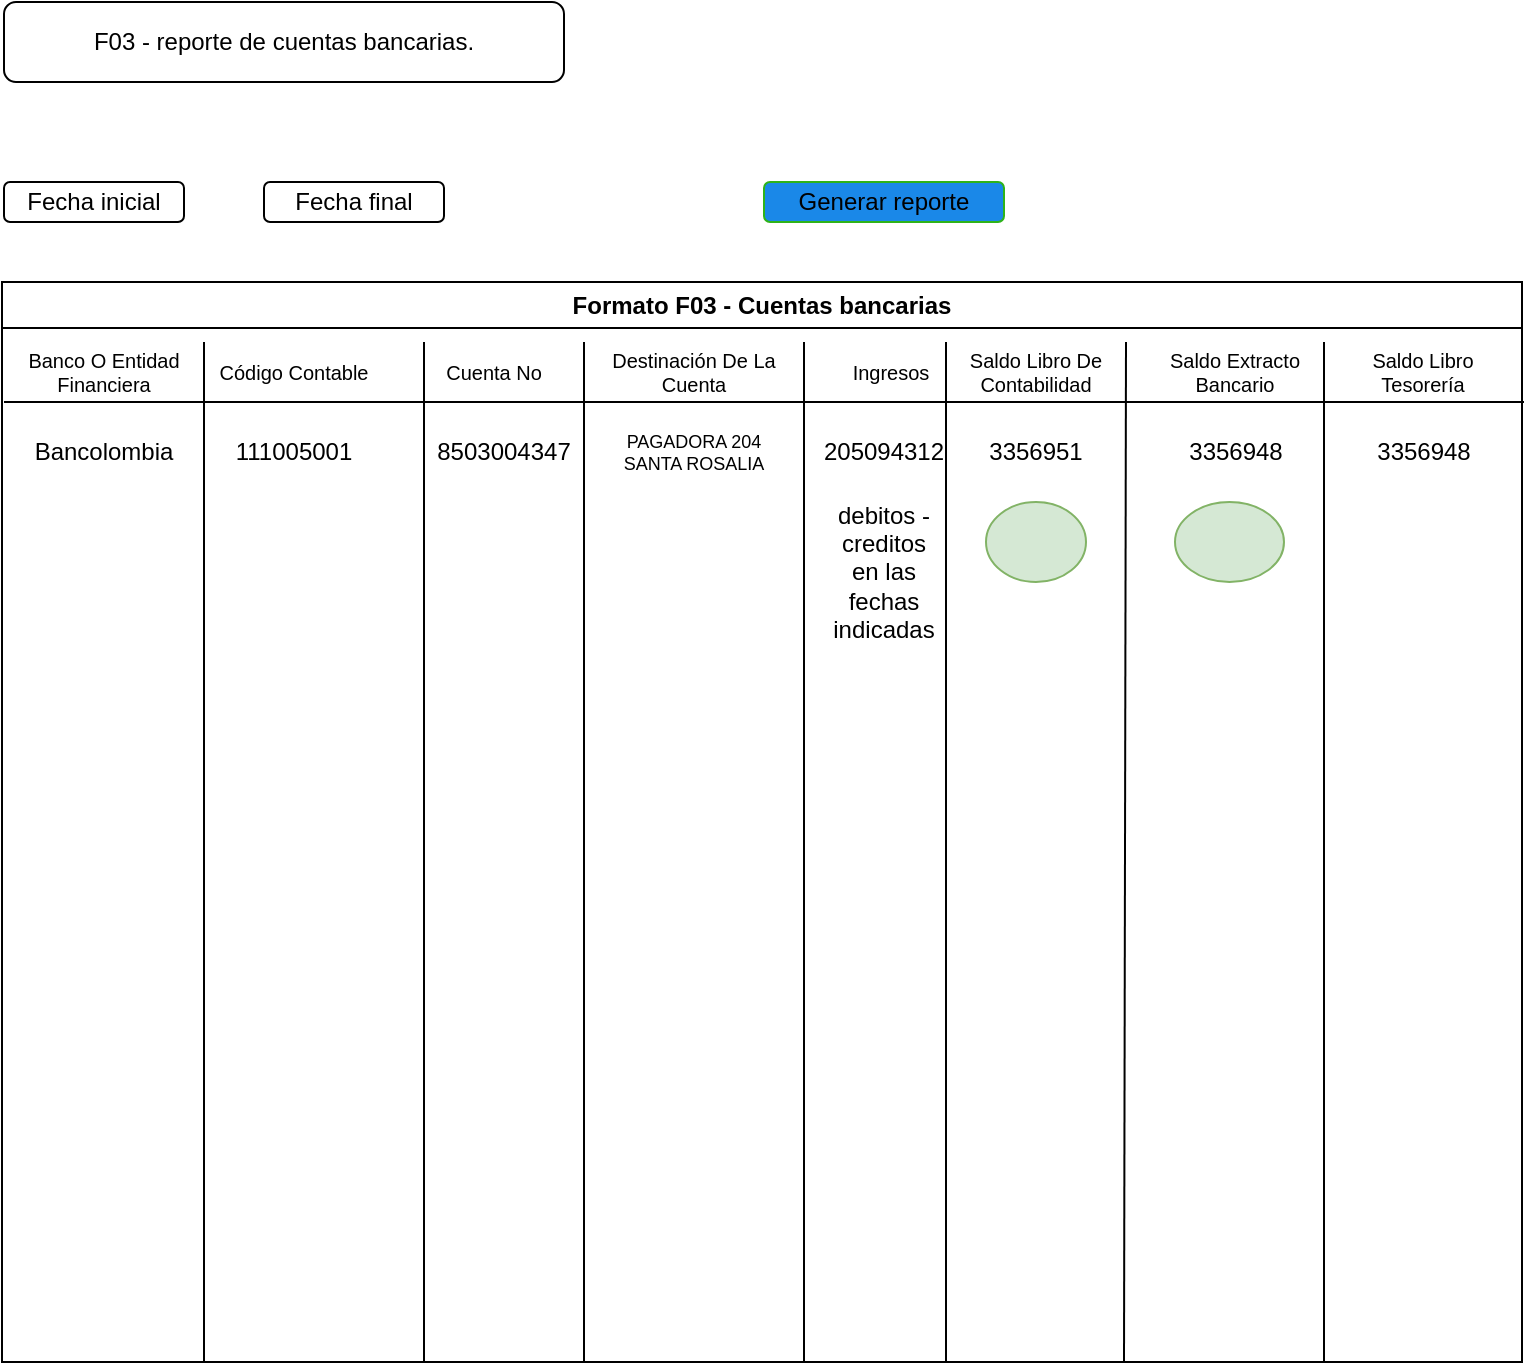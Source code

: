 <mxfile version="21.6.6" type="github">
  <diagram name="Página-1" id="lr3kAhzT1ss1wWY2xJLK">
    <mxGraphModel dx="1434" dy="792" grid="1" gridSize="10" guides="1" tooltips="1" connect="1" arrows="1" fold="1" page="1" pageScale="1" pageWidth="827" pageHeight="1169" math="0" shadow="0">
      <root>
        <mxCell id="0" />
        <mxCell id="1" parent="0" />
        <mxCell id="aVP3vMrV69iml3FKFdR7-1" value="" style="group" vertex="1" connectable="0" parent="1">
          <mxGeometry x="39" y="40" width="761" height="680" as="geometry" />
        </mxCell>
        <mxCell id="IuVCAA6UByhy66WbA-RG-21" value="" style="group" parent="aVP3vMrV69iml3FKFdR7-1" vertex="1" connectable="0">
          <mxGeometry width="761" height="680" as="geometry" />
        </mxCell>
        <mxCell id="IuVCAA6UByhy66WbA-RG-2" value="F03 - reporte de cuentas bancarias." style="rounded=1;whiteSpace=wrap;html=1;" parent="IuVCAA6UByhy66WbA-RG-21" vertex="1">
          <mxGeometry x="1" width="280" height="40" as="geometry" />
        </mxCell>
        <mxCell id="IuVCAA6UByhy66WbA-RG-4" value="Fecha inicial" style="rounded=1;whiteSpace=wrap;html=1;" parent="IuVCAA6UByhy66WbA-RG-21" vertex="1">
          <mxGeometry x="1" y="90" width="90" height="20" as="geometry" />
        </mxCell>
        <mxCell id="IuVCAA6UByhy66WbA-RG-5" value="Fecha final" style="rounded=1;whiteSpace=wrap;html=1;" parent="IuVCAA6UByhy66WbA-RG-21" vertex="1">
          <mxGeometry x="131" y="90" width="90" height="20" as="geometry" />
        </mxCell>
        <mxCell id="IuVCAA6UByhy66WbA-RG-6" value="Generar reporte" style="rounded=1;whiteSpace=wrap;html=1;fillColor=#1A88E8;strokeColor=#2EB319;" parent="IuVCAA6UByhy66WbA-RG-21" vertex="1">
          <mxGeometry x="381" y="90" width="120" height="20" as="geometry" />
        </mxCell>
        <mxCell id="IuVCAA6UByhy66WbA-RG-89" value="" style="group" parent="IuVCAA6UByhy66WbA-RG-21" vertex="1" connectable="0">
          <mxGeometry y="140" width="761" height="540" as="geometry" />
        </mxCell>
        <mxCell id="IuVCAA6UByhy66WbA-RG-8" value="Formato F03 - Cuentas bancarias" style="swimlane;whiteSpace=wrap;html=1;" parent="IuVCAA6UByhy66WbA-RG-89" vertex="1">
          <mxGeometry width="760" height="540" as="geometry" />
        </mxCell>
        <mxCell id="IuVCAA6UByhy66WbA-RG-31" value="" style="group" parent="IuVCAA6UByhy66WbA-RG-8" vertex="1" connectable="0">
          <mxGeometry x="1" y="30" width="749" height="510" as="geometry" />
        </mxCell>
        <mxCell id="IuVCAA6UByhy66WbA-RG-12" value="Banco O Entidad Financiera" style="text;html=1;strokeColor=none;fillColor=none;align=center;verticalAlign=middle;whiteSpace=wrap;rounded=0;strokeWidth=0;arcSize=10;fontSize=10;" parent="IuVCAA6UByhy66WbA-RG-31" vertex="1">
          <mxGeometry width="100" height="30" as="geometry" />
        </mxCell>
        <mxCell id="IuVCAA6UByhy66WbA-RG-13" value="Código Contable" style="text;html=1;strokeColor=none;fillColor=none;align=center;verticalAlign=middle;whiteSpace=wrap;rounded=0;strokeWidth=0;arcSize=10;fontSize=10;" parent="IuVCAA6UByhy66WbA-RG-31" vertex="1">
          <mxGeometry x="100" width="90" height="30" as="geometry" />
        </mxCell>
        <mxCell id="IuVCAA6UByhy66WbA-RG-14" value="Destinación De La Cuenta" style="text;html=1;strokeColor=none;fillColor=none;align=center;verticalAlign=middle;whiteSpace=wrap;rounded=0;strokeWidth=0;arcSize=10;fontSize=10;" parent="IuVCAA6UByhy66WbA-RG-31" vertex="1">
          <mxGeometry x="300" width="90" height="30" as="geometry" />
        </mxCell>
        <mxCell id="IuVCAA6UByhy66WbA-RG-15" value="Ingresos" style="text;html=1;strokeColor=none;fillColor=none;align=center;verticalAlign=middle;whiteSpace=wrap;rounded=0;strokeWidth=0;arcSize=10;fontSize=10;" parent="IuVCAA6UByhy66WbA-RG-31" vertex="1">
          <mxGeometry x="416" width="55" height="30" as="geometry" />
        </mxCell>
        <mxCell id="IuVCAA6UByhy66WbA-RG-16" value="Saldo Libro De Contabilidad" style="text;html=1;strokeColor=none;fillColor=none;align=center;verticalAlign=middle;whiteSpace=wrap;rounded=0;strokeWidth=0;arcSize=10;fontSize=10;" parent="IuVCAA6UByhy66WbA-RG-31" vertex="1">
          <mxGeometry x="471" width="90" height="30" as="geometry" />
        </mxCell>
        <mxCell id="IuVCAA6UByhy66WbA-RG-17" value="Saldo Extracto Bancario" style="text;html=1;strokeColor=none;fillColor=none;align=center;verticalAlign=middle;whiteSpace=wrap;rounded=0;strokeWidth=0;arcSize=10;fontSize=10;" parent="IuVCAA6UByhy66WbA-RG-31" vertex="1">
          <mxGeometry x="561" width="109" height="30" as="geometry" />
        </mxCell>
        <mxCell id="IuVCAA6UByhy66WbA-RG-20" value="Saldo Libro Tesorería" style="text;html=1;strokeColor=none;fillColor=none;align=center;verticalAlign=middle;whiteSpace=wrap;rounded=0;strokeWidth=0;arcSize=10;fontSize=10;" parent="IuVCAA6UByhy66WbA-RG-31" vertex="1">
          <mxGeometry x="670" width="79" height="30" as="geometry" />
        </mxCell>
        <mxCell id="IuVCAA6UByhy66WbA-RG-23" value="" style="endArrow=none;html=1;rounded=0;" parent="IuVCAA6UByhy66WbA-RG-31" edge="1">
          <mxGeometry width="50" height="50" relative="1" as="geometry">
            <mxPoint x="290" y="510" as="sourcePoint" />
            <mxPoint x="290" as="targetPoint" />
          </mxGeometry>
        </mxCell>
        <mxCell id="IuVCAA6UByhy66WbA-RG-24" value="" style="endArrow=none;html=1;rounded=0;" parent="IuVCAA6UByhy66WbA-RG-31" edge="1">
          <mxGeometry width="50" height="50" relative="1" as="geometry">
            <mxPoint x="400" y="510" as="sourcePoint" />
            <mxPoint x="400" as="targetPoint" />
          </mxGeometry>
        </mxCell>
        <mxCell id="IuVCAA6UByhy66WbA-RG-25" value="" style="endArrow=none;html=1;rounded=0;entryX=0;entryY=0;entryDx=0;entryDy=0;" parent="IuVCAA6UByhy66WbA-RG-31" target="IuVCAA6UByhy66WbA-RG-16" edge="1">
          <mxGeometry width="50" height="50" relative="1" as="geometry">
            <mxPoint x="471" y="510" as="sourcePoint" />
            <mxPoint x="420" as="targetPoint" />
          </mxGeometry>
        </mxCell>
        <mxCell id="IuVCAA6UByhy66WbA-RG-26" value="" style="endArrow=none;html=1;rounded=0;entryX=0;entryY=0;entryDx=0;entryDy=0;" parent="IuVCAA6UByhy66WbA-RG-31" target="IuVCAA6UByhy66WbA-RG-17" edge="1">
          <mxGeometry width="50" height="50" relative="1" as="geometry">
            <mxPoint x="560" y="510" as="sourcePoint" />
            <mxPoint x="521" as="targetPoint" />
          </mxGeometry>
        </mxCell>
        <mxCell id="IuVCAA6UByhy66WbA-RG-27" value="" style="endArrow=none;html=1;rounded=0;" parent="IuVCAA6UByhy66WbA-RG-31" edge="1">
          <mxGeometry width="50" height="50" relative="1" as="geometry">
            <mxPoint x="660" y="510" as="sourcePoint" />
            <mxPoint x="660" as="targetPoint" />
          </mxGeometry>
        </mxCell>
        <mxCell id="IuVCAA6UByhy66WbA-RG-32" value="Bancolombia" style="text;html=1;strokeColor=none;fillColor=none;align=center;verticalAlign=middle;whiteSpace=wrap;rounded=0;" parent="IuVCAA6UByhy66WbA-RG-31" vertex="1">
          <mxGeometry x="20" y="40" width="60" height="30" as="geometry" />
        </mxCell>
        <mxCell id="IuVCAA6UByhy66WbA-RG-54" value="111005001" style="text;html=1;strokeColor=none;fillColor=none;align=center;verticalAlign=middle;whiteSpace=wrap;rounded=0;" parent="IuVCAA6UByhy66WbA-RG-31" vertex="1">
          <mxGeometry x="115" y="40" width="60" height="30" as="geometry" />
        </mxCell>
        <mxCell id="IuVCAA6UByhy66WbA-RG-58" value="PAGADORA 204 SANTA ROSALIA" style="text;html=1;strokeColor=none;fillColor=none;align=center;verticalAlign=middle;whiteSpace=wrap;rounded=0;fontSize=9;" parent="IuVCAA6UByhy66WbA-RG-31" vertex="1">
          <mxGeometry x="300" y="40" width="90" height="30" as="geometry" />
        </mxCell>
        <mxCell id="IuVCAA6UByhy66WbA-RG-57" value="205094312" style="text;html=1;strokeColor=none;fillColor=none;align=center;verticalAlign=middle;whiteSpace=wrap;rounded=0;" parent="IuVCAA6UByhy66WbA-RG-31" vertex="1">
          <mxGeometry x="410" y="40" width="60" height="30" as="geometry" />
        </mxCell>
        <mxCell id="IuVCAA6UByhy66WbA-RG-56" value="3356951" style="text;html=1;strokeColor=none;fillColor=none;align=center;verticalAlign=middle;whiteSpace=wrap;rounded=0;" parent="IuVCAA6UByhy66WbA-RG-31" vertex="1">
          <mxGeometry x="486" y="40" width="60" height="30" as="geometry" />
        </mxCell>
        <mxCell id="IuVCAA6UByhy66WbA-RG-55" value="3356948" style="text;html=1;strokeColor=none;fillColor=none;align=center;verticalAlign=middle;whiteSpace=wrap;rounded=0;" parent="IuVCAA6UByhy66WbA-RG-31" vertex="1">
          <mxGeometry x="585.5" y="40" width="60" height="30" as="geometry" />
        </mxCell>
        <mxCell id="IuVCAA6UByhy66WbA-RG-59" value="3356948" style="text;html=1;strokeColor=none;fillColor=none;align=center;verticalAlign=middle;whiteSpace=wrap;rounded=0;" parent="IuVCAA6UByhy66WbA-RG-31" vertex="1">
          <mxGeometry x="679.5" y="40" width="60" height="30" as="geometry" />
        </mxCell>
        <mxCell id="IuVCAA6UByhy66WbA-RG-60" value="Cuenta No" style="text;html=1;strokeColor=none;fillColor=none;align=center;verticalAlign=middle;whiteSpace=wrap;rounded=0;strokeWidth=0;arcSize=10;fontSize=10;" parent="IuVCAA6UByhy66WbA-RG-31" vertex="1">
          <mxGeometry x="210" width="70" height="30" as="geometry" />
        </mxCell>
        <mxCell id="IuVCAA6UByhy66WbA-RG-61" value="" style="endArrow=none;html=1;rounded=0;entryX=1;entryY=0;entryDx=0;entryDy=0;" parent="IuVCAA6UByhy66WbA-RG-31" edge="1">
          <mxGeometry width="50" height="50" relative="1" as="geometry">
            <mxPoint x="210" y="510" as="sourcePoint" />
            <mxPoint x="210" as="targetPoint" />
            <Array as="points">
              <mxPoint x="210" y="260" />
            </Array>
          </mxGeometry>
        </mxCell>
        <mxCell id="IuVCAA6UByhy66WbA-RG-62" value="8503004347" style="text;html=1;strokeColor=none;fillColor=none;align=center;verticalAlign=middle;whiteSpace=wrap;rounded=0;" parent="IuVCAA6UByhy66WbA-RG-31" vertex="1">
          <mxGeometry x="220" y="40" width="60" height="30" as="geometry" />
        </mxCell>
        <mxCell id="IuVCAA6UByhy66WbA-RG-63" value="" style="ellipse;whiteSpace=wrap;html=1;fillColor=#d5e8d4;strokeColor=#82b366;" parent="IuVCAA6UByhy66WbA-RG-31" vertex="1">
          <mxGeometry x="491" y="80" width="50" height="40" as="geometry" />
        </mxCell>
        <mxCell id="IuVCAA6UByhy66WbA-RG-88" value="" style="ellipse;whiteSpace=wrap;html=1;fillColor=#d5e8d4;strokeColor=#82b366;" parent="IuVCAA6UByhy66WbA-RG-31" vertex="1">
          <mxGeometry x="585.5" y="80" width="54.5" height="40" as="geometry" />
        </mxCell>
        <mxCell id="5qVPzQh_wLN_OTzZ5PAW-1" value="debitos - creditos&lt;br&gt;en las fechas indicadas" style="text;html=1;strokeColor=none;fillColor=none;align=center;verticalAlign=middle;whiteSpace=wrap;rounded=0;" parent="IuVCAA6UByhy66WbA-RG-31" vertex="1">
          <mxGeometry x="410" y="70" width="60" height="90" as="geometry" />
        </mxCell>
        <mxCell id="IuVCAA6UByhy66WbA-RG-11" value="" style="endArrow=none;html=1;rounded=0;" parent="IuVCAA6UByhy66WbA-RG-89" edge="1">
          <mxGeometry width="50" height="50" relative="1" as="geometry">
            <mxPoint x="1" y="60" as="sourcePoint" />
            <mxPoint x="761" y="60" as="targetPoint" />
            <Array as="points" />
          </mxGeometry>
        </mxCell>
        <mxCell id="IuVCAA6UByhy66WbA-RG-22" value="" style="endArrow=none;html=1;rounded=0;entryX=1;entryY=0;entryDx=0;entryDy=0;" parent="aVP3vMrV69iml3FKFdR7-1" target="IuVCAA6UByhy66WbA-RG-12" edge="1">
          <mxGeometry width="50" height="50" relative="1" as="geometry">
            <mxPoint x="101" y="680" as="sourcePoint" />
            <mxPoint x="151" y="170" as="targetPoint" />
            <Array as="points">
              <mxPoint x="101" y="430" />
            </Array>
          </mxGeometry>
        </mxCell>
      </root>
    </mxGraphModel>
  </diagram>
</mxfile>
